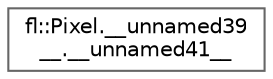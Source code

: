 digraph "Graphical Class Hierarchy"
{
 // LATEX_PDF_SIZE
  bgcolor="transparent";
  edge [fontname=Helvetica,fontsize=10,labelfontname=Helvetica,labelfontsize=10];
  node [fontname=Helvetica,fontsize=10,shape=box,height=0.2,width=0.4];
  rankdir="LR";
  Node0 [id="Node000000",label="fl::Pixel.__unnamed39\l__.__unnamed41__",height=0.2,width=0.4,color="grey40", fillcolor="white", style="filled",URL="$d4/d36/namespacefl.html#db/d69/structfl_1_1_pixel_8____unnamed39_____8____unnamed41____",tooltip=" "];
}
